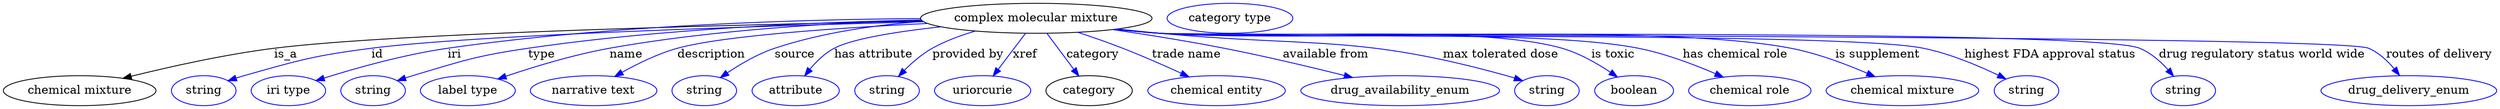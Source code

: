 digraph {
	graph [bb="0,0,2967.6,123"];
	node [label="\N"];
	"complex molecular mixture"	[height=0.5,
		label="complex molecular mixture",
		pos="1230,105",
		width=3.8274];
	"chemical mixture"	[height=0.5,
		pos="90.992,18",
		width=2.5276];
	"complex molecular mixture" -> "chemical mixture"	[label=is_a,
		lp="337.99,61.5",
		pos="e,142.83,32.82 1094.2,101.63 878.93,97.389 468.75,87.19 323.99,69 265.29,61.624 199.46,46.886 152.79,35.313"];
	id	[color=blue,
		height=0.5,
		label=string,
		pos="237.99,18",
		width=1.0652];
	"complex molecular mixture" -> id	[color=blue,
		label=id,
		lp="449.99,61.5",
		pos="e,266.98,29.966 1092.2,104.64 934.66,103.8 669.25,97.616 442.99,69 372.25,60.053 354.64,55.278 285.99,36 282.89,35.128 279.69,34.158 \
276.49,33.138",
		style=solid];
	iri	[color=blue,
		height=0.5,
		label="iri type",
		pos="338.99,18",
		width=1.2277];
	"complex molecular mixture" -> iri	[color=blue,
		label=iri,
		lp="536.99,61.5",
		pos="e,371.81,30.073 1091.9,104.74 950,103.72 722.99,97.125 528.99,69 477.4,61.52 419.68,45.149 381.55,33.17",
		style=solid];
	type	[color=blue,
		height=0.5,
		label=string,
		pos="439.99,18",
		width=1.0652];
	"complex molecular mixture" -> type	[color=blue,
		label=type,
		lp="640.99,61.5",
		pos="e,468.91,30.034 1092.9,102.97 969.85,100.4 784.51,92.497 624.99,69 562.6,59.81 547.41,54.087 486.99,36 484.23,35.172 481.38,34.272 \
478.53,33.332",
		style=solid];
	name	[color=blue,
		height=0.5,
		label="label type",
		pos="552.99,18",
		width=1.5707];
	"complex molecular mixture" -> name	[color=blue,
		label=name,
		lp="741.99,61.5",
		pos="e,588.7,32.054 1093.2,102.66 990.34,99.706 846.41,91.411 721.99,69 679.24,61.298 631.92,46.759 598.26,35.336",
		style=solid];
	description	[color=blue,
		height=0.5,
		label="narrative text",
		pos="702.99,18",
		width=2.0943];
	"complex molecular mixture" -> description	[color=blue,
		label=description,
		lp="842.49,61.5",
		pos="e,727.93,35.019 1100.4,98.87 995.34,93.699 856.17,84.265 801.99,69 779.06,62.538 755.16,50.64 736.59,40.071",
		style=solid];
	source	[color=blue,
		height=0.5,
		label=string,
		pos="834.99,18",
		width=1.0652];
	"complex molecular mixture" -> source	[color=blue,
		label=source,
		lp="941.99,61.5",
		pos="e,853.93,33.684 1094.8,101.48 1038.9,97.216 974.13,88.037 917.99,69 898.15,62.271 877.97,50.254 862.47,39.687",
		style=solid];
	"has attribute"	[color=blue,
		height=0.5,
		label=attribute,
		pos="942.99,18",
		width=1.4443];
	"complex molecular mixture" -> "has attribute"	[color=blue,
		label="has attribute",
		lp="1035,61.5",
		pos="e,953.45,35.748 1115.7,94.921 1064.4,89.34 1010.3,80.93 987.99,69 976.84,63.04 967.07,53.176 959.51,43.778",
		style=solid];
	"provided by"	[color=blue,
		height=0.5,
		label=string,
		pos="1051,18",
		width=1.0652];
	"complex molecular mixture" -> "provided by"	[color=blue,
		label="provided by",
		lp="1147.5,61.5",
		pos="e,1064.6,35.116 1156.6,89.692 1139.1,84.603 1120.8,77.856 1105,69 1092.7,62.11 1080.9,51.856 1071.6,42.424",
		style=solid];
	xref	[color=blue,
		height=0.5,
		label=uriorcurie,
		pos="1165,18",
		width=1.5887];
	"complex molecular mixture" -> xref	[color=blue,
		label=xref,
		lp="1216.5,61.5",
		pos="e,1177.7,35.597 1216.8,86.799 1207.4,74.426 1194.5,57.555 1183.9,43.738",
		style=solid];
	category	[height=0.5,
		pos="1292,18",
		width=1.4263];
	"complex molecular mixture" -> category	[color=blue,
		label=category,
		lp="1296.5,61.5",
		pos="e,1279.9,35.597 1242.5,86.799 1251.6,74.426 1263.9,57.555 1273.9,43.738",
		style=solid];
	"trade name"	[color=blue,
		height=0.5,
		label="chemical entity",
		pos="1443,18",
		width=2.2748];
	"complex molecular mixture" -> "trade name"	[color=blue,
		label="trade name",
		lp="1407,61.5",
		pos="e,1410.3,34.686 1279.1,88.177 1296,82.464 1314.9,75.752 1332,69 1355.2,59.826 1380.5,48.493 1401.2,38.937",
		style=solid];
	"available from"	[color=blue,
		height=0.5,
		label=drug_availability_enum,
		pos="1661,18",
		width=3.2858];
	"complex molecular mixture" -> "available from"	[color=blue,
		label="available from",
		lp="1573.5,61.5",
		pos="e,1604,33.902 1320.5,91.378 1360.8,85.323 1408.9,77.531 1452,69 1499.8,59.521 1553.3,46.686 1594.2,36.393",
		style=solid];
	"max tolerated dose"	[color=blue,
		height=0.5,
		label=string,
		pos="1836,18",
		width=1.0652];
	"complex molecular mixture" -> "max tolerated dose"	[color=blue,
		label="max tolerated dose",
		lp="1781,61.5",
		pos="e,1807,29.979 1327.2,92.151 1343.8,90.301 1360.9,88.507 1377,87 1560.3,69.866 1610.7,85.542 1788,36 1791.1,35.132 1794.3,34.165 \
1797.5,33.146",
		style=solid];
	"is toxic"	[color=blue,
		height=0.5,
		label=boolean,
		pos="1939,18",
		width=1.2999];
	"complex molecular mixture" -> "is toxic"	[color=blue,
		label="is toxic",
		lp="1915,61.5",
		pos="e,1919.4,34.388 1325.2,91.904 1342.4,90.025 1360.2,88.285 1377,87 1482.8,78.901 1752.2,98.796 1854,69 1874.5,62.995 1895.2,50.951 \
1911.1,40.189",
		style=solid];
	"has chemical role"	[color=blue,
		height=0.5,
		label="chemical role",
		pos="2077,18",
		width=2.022];
	"complex molecular mixture" -> "has chemical role"	[color=blue,
		label="has chemical role",
		lp="2060.5,61.5",
		pos="e,2045.6,34.28 1324.8,91.862 1342.1,89.976 1360.1,88.244 1377,87 1502.9,77.738 1821.1,93.703 1945,69 1976.6,62.688 2010.7,49.641 \
2036.2,38.457",
		style=solid];
	"is supplement"	[color=blue,
		height=0.5,
		label="chemical mixture",
		pos="2259,18",
		width=2.5276];
	"complex molecular mixture" -> "is supplement"	[color=blue,
		label="is supplement",
		lp="2230.5,61.5",
		pos="e,2226.5,34.838 1324.4,91.798 1341.8,89.905 1359.9,88.188 1377,87 1543.3,75.412 1963.4,100.98 2127,69 2158.2,62.893 2191.8,50.109 \
2217.2,38.997",
		style=solid];
	"highest FDA approval status"	[color=blue,
		height=0.5,
		label=string,
		pos="2406,18",
		width=1.0652];
	"complex molecular mixture" -> "highest FDA approval status"	[color=blue,
		label="highest FDA approval status",
		lp="2435.5,61.5",
		pos="e,2381.8,32.145 1324,91.782 1341.6,89.878 1359.8,88.161 1377,87 1477.7,80.196 2186.2,89.624 2285,69 2315.9,62.549 2348.9,48.384 \
2372.6,36.772",
		style=solid];
	"drug regulatory status world wide"	[color=blue,
		height=0.5,
		label=string,
		pos="2594,18",
		width=1.0652];
	"complex molecular mixture" -> "drug regulatory status world wide"	[color=blue,
		label="drug regulatory status world wide",
		lp="2688,61.5",
		pos="e,2582.4,35.394 1323.6,91.763 1341.3,89.848 1359.7,88.131 1377,87 1441.6,82.777 2482.1,93.647 2542,69 2555.2,63.582 2566.9,53.123 \
2575.8,43.166",
		style=solid];
	"routes of delivery"	[color=blue,
		height=0.5,
		label=drug_delivery_enum,
		pos="2863,18",
		width=2.9067];
	"complex molecular mixture" -> "routes of delivery"	[color=blue,
		label="routes of delivery",
		lp="2899.5,61.5",
		pos="e,2851.9,36.366 1323.6,91.721 1341.3,89.811 1359.7,88.106 1377,87 1416.9,84.452 2778.3,84.893 2815,69 2827.1,63.764 2837.6,53.875 \
2845.7,44.265",
		style=solid];
	"named thing_category"	[color=blue,
		height=0.5,
		label="category type",
		pos="1461,105",
		width=2.0762];
}
